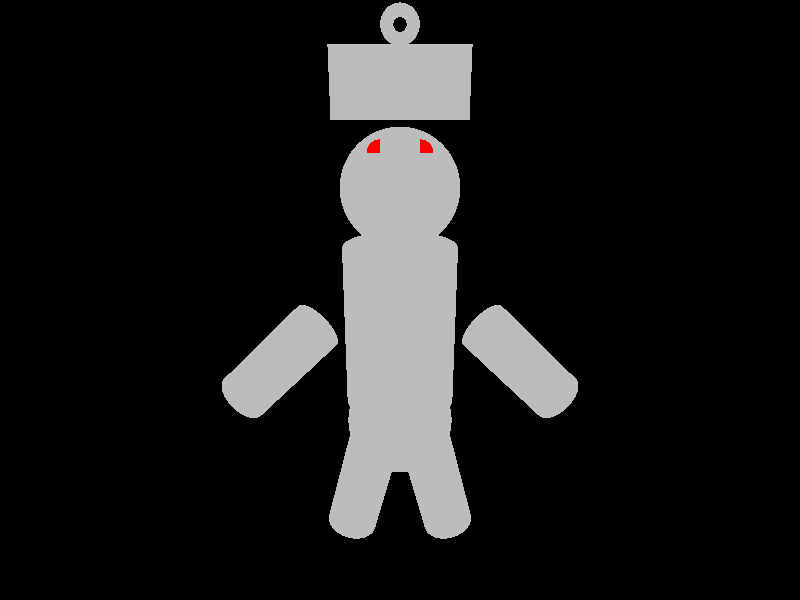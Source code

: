 #include "colors.inc"
// Inclui o arquivo "colors.inc" que contém definições de cores.

camera {
    location <0, 4, -10>
    look_at <0, 0, 0>
}
// Configurações da câmera: Define a localização da câmera e o ponto para o qual ela está apontando.

light_source {
    <0, 10, -10>
    color rgb <1, 1, 1>
}
// Configurações da fonte de luz: Define a posição da fonte de luz e a cor da luz.

#declare Material = texture {
    pigment { color rgb <0.5, 0.5, 0.5> }
    finish { ambient 0.2 diffuse 0.8 }
}
// Define um material básico com uma textura. A cor do material é um cinza médio e possui um acabamento com 20% de ambiente e 80% de difusão.

sphere {
    <0, -2.5, 0>, 1
    texture { Material }
}
// Cria uma esfera que representa a cabeça do objeto. A esfera está localizada em <0, -2.5, 0> e possui um raio de 1. A textura aplicada é o material definido anteriormente.

cylinder {
    <0, -2, 0>, <0, 1, 0>, 1
    texture { Material }
}
// Cria um cilindro que representa o corpo do objeto. O cilindro tem uma base em <0, -2, 0>, outra base em <0, 1, 0> e um raio de 1. A textura aplicada é o material definido anteriormente.

union {
    cylinder {
        <1.5,-0.5, 0>, <3, -2, 0>, 0.5
        texture { Material }
    }
    cylinder {
        <-1.5,-0.5, 0>, <-3, -2, 0>, 0.5
        texture { Material }
    }
}
// Cria uma união dos braços do objeto. É uma composição de dois cilindros: um para o braço esquerdo e outro para o braço direito. Ambos os cilindros têm tamanhos e posições específicas e são texturizados com o material definido anteriormente.

union {
    cylinder {
        <0.5, -3, 0>, <1, -5, 0>, 0.5
        texture { Material }
    }
    cylinder {
        <-0.5, -3, 0>, <-1, -5, 0>, 0.5
        texture { Material }
    }
}
// Cria uma união das pernas do objeto. É uma composição de dois cilindros: um para a perna esquerda e outro para a perna direita. Ambos os cilindros têm tamanhos e posições específicas e são texturizados com o material definido anteriormente.

union {
    box {
        <-1, 3.2, -1>, <1, 4.2, 1>
        texture { Material }
    }
    torus {
        0.2, 0.1
        rotate <90, 0, 0>
        translate <0, 4.5, 0>
        texture { Material }
    }
}
// Cria uma união das partes do chapéu do objeto. É uma composição de duas formas: uma caixa que representa a base do chapéu e um torus que representa a parte superior do chapéu. Ambas as formas são texturizadas com o material definido anteriormente.

intersection {
    sphere {
        <0.3, 2.7, -0.8>, 0.2
        texture { pigment{color rgb <1, 0, 0>} }
    }
    box {
        <0.3, 2.7, -0.8>, <0.5, 2.9, -0.6>
        texture { pigment{color rgb <1, 0, 0>} }
    }
}
// Cria o olho esquerdo do objeto. É uma interseção entre uma esfera que representa a íris e uma caixa que representa a pálpebra. Ambas as formas são texturizadas com uma cor vermelha.

intersection {
    sphere {
        <-0.3, 2.7, -0.8>, 0.2
        texture { pigment{color rgb <1, 0, 0>} }
    }
    box {
        <-0.3, 2.7, -0.8>, <-0.5, 2.9, -0.6>
        texture { pigment{color rgb <1, 0, 0>} }
    }
}
// Cria o olho direito do objeto. É uma interseção entre uma esfera que representa a íris e uma caixa que representa a pálpebra. Ambas as formas são texturizadas com uma cor vermelha.

box {
    <-0.6, 2.4, 0.8>, <0.6, 2.6, 1>
    texture { Material }
}
// Cria uma caixa que representa a sobrancelha do objeto. É texturizada com o material definido anteriormente.

difference {
    sphere {
        <0, 2, 0>, 1
        texture { Material }
    }
    sphere {
        <0, 1.8, 0>, 0.6
        texture { Material }
    }
}
// Cria uma diferença entre duas esferas para criar um orifício na cabeça do objeto. A primeira esfera representa a cabeça original, enquanto a segunda esfera representa o orifício.
